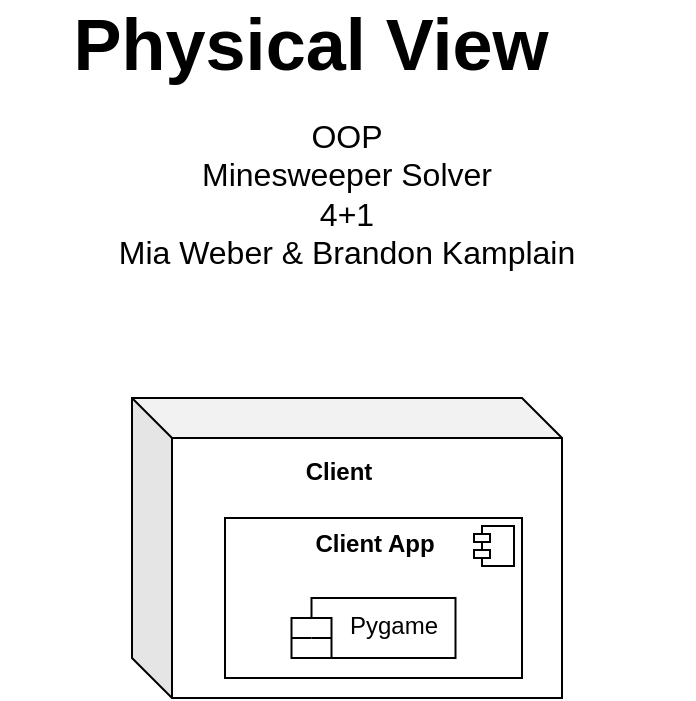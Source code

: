 <mxfile version="23.0.2" type="device">
  <diagram name="Page-1" id="4U7qeZVK0G2h5YIYDU0B">
    <mxGraphModel dx="887" dy="570" grid="1" gridSize="10" guides="1" tooltips="1" connect="1" arrows="1" fold="1" page="1" pageScale="1" pageWidth="850" pageHeight="1100" math="0" shadow="0">
      <root>
        <mxCell id="0" />
        <mxCell id="1" parent="0" />
        <mxCell id="aJr19S0vIl0eU3aGWr0M-1" value="&lt;font style=&quot;font-size: 36px;&quot;&gt;Physical View&lt;/font&gt;" style="text;align=center;fontStyle=1;verticalAlign=middle;spacingLeft=3;spacingRight=3;strokeColor=none;rotatable=0;points=[[0,0.5],[1,0.5]];portConstraint=eastwest;html=1;" vertex="1" parent="1">
          <mxGeometry x="385" y="20" width="80" height="26" as="geometry" />
        </mxCell>
        <mxCell id="aJr19S0vIl0eU3aGWr0M-2" value="" style="shape=cube;whiteSpace=wrap;html=1;boundedLbl=1;backgroundOutline=1;darkOpacity=0.05;darkOpacity2=0.1;" vertex="1" parent="1">
          <mxGeometry x="336" y="210" width="215" height="150" as="geometry" />
        </mxCell>
        <mxCell id="aJr19S0vIl0eU3aGWr0M-3" value="Client" style="text;align=center;fontStyle=1;verticalAlign=middle;spacingLeft=3;spacingRight=3;strokeColor=none;rotatable=0;points=[[0,0.5],[1,0.5]];portConstraint=eastwest;html=1;" vertex="1" parent="1">
          <mxGeometry x="398.5" y="234" width="80" height="26" as="geometry" />
        </mxCell>
        <mxCell id="aJr19S0vIl0eU3aGWr0M-4" value="&lt;p style=&quot;margin:0px;margin-top:6px;text-align:center;&quot;&gt;&lt;b&gt;Client App&lt;/b&gt;&lt;/p&gt;" style="align=left;overflow=fill;html=1;dropTarget=0;whiteSpace=wrap;" vertex="1" parent="1">
          <mxGeometry x="382.5" y="270" width="148.5" height="80" as="geometry" />
        </mxCell>
        <mxCell id="aJr19S0vIl0eU3aGWr0M-5" value="" style="shape=component;jettyWidth=8;jettyHeight=4;" vertex="1" parent="aJr19S0vIl0eU3aGWr0M-4">
          <mxGeometry x="1" width="20" height="20" relative="1" as="geometry">
            <mxPoint x="-24" y="4" as="offset" />
          </mxGeometry>
        </mxCell>
        <mxCell id="aJr19S0vIl0eU3aGWr0M-6" value="Pygame" style="shape=module;align=left;spacingLeft=20;align=center;verticalAlign=top;whiteSpace=wrap;html=1;" vertex="1" parent="1">
          <mxGeometry x="415.75" y="310" width="82" height="30" as="geometry" />
        </mxCell>
        <mxCell id="aJr19S0vIl0eU3aGWr0M-8" value="&lt;font style=&quot;font-size: 16px;&quot;&gt;OOP&lt;br&gt;Minesweeper Solver&lt;br&gt;4+1&lt;br&gt;Mia Weber &amp;amp; Brandon Kamplain&lt;/font&gt;" style="text;html=1;strokeColor=none;fillColor=none;align=center;verticalAlign=middle;whiteSpace=wrap;rounded=0;" vertex="1" parent="1">
          <mxGeometry x="270" y="60" width="347" height="95" as="geometry" />
        </mxCell>
      </root>
    </mxGraphModel>
  </diagram>
</mxfile>
